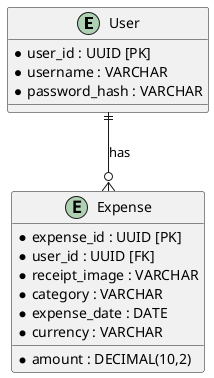 @startuml budget-lens
entity User {
  * user_id : UUID [PK]
  * username : VARCHAR
  * password_hash : VARCHAR
}

entity Expense {
  * expense_id : UUID [PK]
  * user_id : UUID [FK]
  * receipt_image : VARCHAR
  * category : VARCHAR
  * expense_date : DATE
  * amount : DECIMAL(10,2)
  * currency : VARCHAR
}

User ||--o{ Expense : has
@enduml